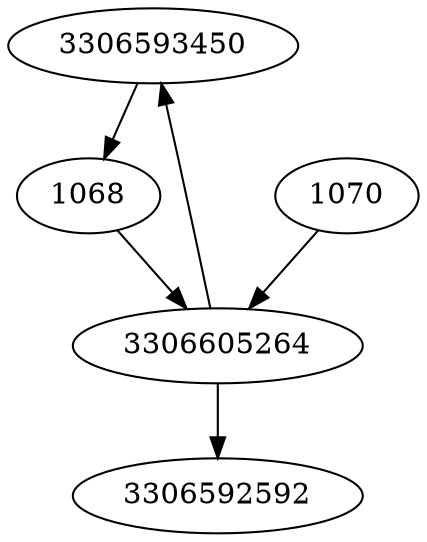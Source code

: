 strict digraph  {
3306593450;
1068;
1070;
3306592592;
3306605264;
3306593450 -> 1068;
1068 -> 3306605264;
1070 -> 3306605264;
3306605264 -> 3306592592;
3306605264 -> 3306593450;
}
